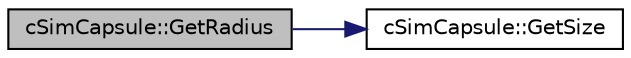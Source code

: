 digraph "cSimCapsule::GetRadius"
{
 // LATEX_PDF_SIZE
  edge [fontname="Helvetica",fontsize="10",labelfontname="Helvetica",labelfontsize="10"];
  node [fontname="Helvetica",fontsize="10",shape=record];
  rankdir="LR";
  Node1 [label="cSimCapsule::GetRadius",height=0.2,width=0.4,color="black", fillcolor="grey75", style="filled", fontcolor="black",tooltip=" "];
  Node1 -> Node2 [color="midnightblue",fontsize="10",style="solid",fontname="Helvetica"];
  Node2 [label="cSimCapsule::GetSize",height=0.2,width=0.4,color="black", fillcolor="white", style="filled",URL="$classc_sim_capsule.html#a8d40ff180085461b83841409b42b454d",tooltip=" "];
}
